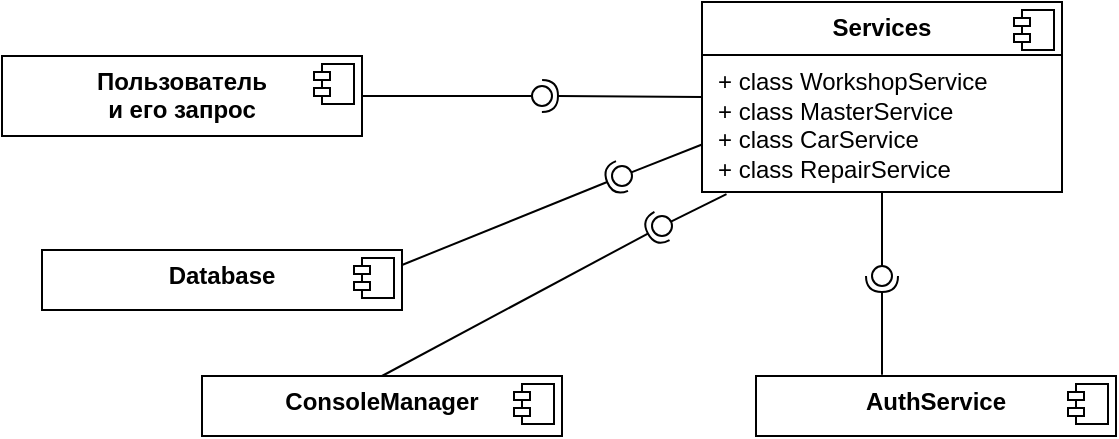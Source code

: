 <mxfile version="24.4.10" type="google">
  <diagram id="qWT8Ly94R8GrRT5GNija" name="Страница — 5">
    <mxGraphModel dx="996" dy="565" grid="1" gridSize="10" guides="1" tooltips="1" connect="1" arrows="1" fold="1" page="1" pageScale="1" pageWidth="827" pageHeight="1169" math="0" shadow="0">
      <root>
        <mxCell id="0" />
        <mxCell id="1" parent="0" />
        <mxCell id="etUCUQAmtwlgwmEgHg4T-1" value="&lt;p style=&quot;margin: 6px 0px 0px;&quot;&gt;&lt;b&gt;Пользователь &lt;br&gt;и его запрос&lt;/b&gt;&lt;/p&gt;" style="align=center;overflow=fill;html=1;dropTarget=0;whiteSpace=wrap;" parent="1" vertex="1">
          <mxGeometry x="80" y="210" width="180" height="40" as="geometry" />
        </mxCell>
        <mxCell id="etUCUQAmtwlgwmEgHg4T-2" value="" style="shape=component;jettyWidth=8;jettyHeight=4;" parent="etUCUQAmtwlgwmEgHg4T-1" vertex="1">
          <mxGeometry x="1" width="20" height="20" relative="1" as="geometry">
            <mxPoint x="-24" y="4" as="offset" />
          </mxGeometry>
        </mxCell>
        <mxCell id="etUCUQAmtwlgwmEgHg4T-4" value="" style="ellipse;whiteSpace=wrap;html=1;align=center;aspect=fixed;fillColor=none;strokeColor=none;resizable=0;perimeter=centerPerimeter;rotatable=0;allowArrows=0;points=[];outlineConnect=1;" parent="1" vertex="1">
          <mxGeometry x="400" y="290" width="10" height="10" as="geometry" />
        </mxCell>
        <mxCell id="etUCUQAmtwlgwmEgHg4T-6" value="&lt;p style=&quot;margin:0px;margin-top:6px;text-align:center;&quot;&gt;&lt;b&gt;Services&lt;/b&gt;&lt;/p&gt;&lt;hr size=&quot;1&quot; style=&quot;border-style:solid;&quot;&gt;&lt;p style=&quot;margin:0px;margin-left:8px;&quot;&gt;+ class WorkshopService&lt;br&gt;+&amp;nbsp;&lt;span style=&quot;background-color: initial;&quot;&gt;class MasterService&lt;br&gt;+&amp;nbsp;&lt;/span&gt;&lt;span style=&quot;background-color: initial;&quot;&gt;class CarService&lt;br&gt;+&amp;nbsp;&lt;/span&gt;&lt;span style=&quot;background-color: initial;&quot;&gt;class RepairService&lt;/span&gt;&lt;/p&gt;" style="align=left;overflow=fill;html=1;dropTarget=0;whiteSpace=wrap;" parent="1" vertex="1">
          <mxGeometry x="430" y="183" width="180" height="95" as="geometry" />
        </mxCell>
        <mxCell id="etUCUQAmtwlgwmEgHg4T-7" value="" style="shape=component;jettyWidth=8;jettyHeight=4;" parent="etUCUQAmtwlgwmEgHg4T-6" vertex="1">
          <mxGeometry x="1" width="20" height="20" relative="1" as="geometry">
            <mxPoint x="-24" y="4" as="offset" />
          </mxGeometry>
        </mxCell>
        <mxCell id="Uyii_B_4SFV6fDVLbJFS-2" value="&lt;p style=&quot;margin: 6px 0px 0px;&quot;&gt;&lt;b&gt;Database&lt;/b&gt;&lt;/p&gt;" style="align=center;overflow=fill;html=1;dropTarget=0;whiteSpace=wrap;" parent="1" vertex="1">
          <mxGeometry x="100" y="307" width="180" height="30" as="geometry" />
        </mxCell>
        <mxCell id="Uyii_B_4SFV6fDVLbJFS-3" value="" style="shape=component;jettyWidth=8;jettyHeight=4;" parent="Uyii_B_4SFV6fDVLbJFS-2" vertex="1">
          <mxGeometry x="1" width="20" height="20" relative="1" as="geometry">
            <mxPoint x="-24" y="4" as="offset" />
          </mxGeometry>
        </mxCell>
        <mxCell id="Uyii_B_4SFV6fDVLbJFS-4" value="&lt;p style=&quot;margin: 6px 0px 0px;&quot;&gt;&lt;b&gt;ConsoleManager&lt;/b&gt;&lt;br&gt;&lt;/p&gt;" style="align=center;overflow=fill;html=1;dropTarget=0;whiteSpace=wrap;" parent="1" vertex="1">
          <mxGeometry x="180" y="370" width="180" height="30" as="geometry" />
        </mxCell>
        <mxCell id="Uyii_B_4SFV6fDVLbJFS-5" value="" style="shape=component;jettyWidth=8;jettyHeight=4;" parent="Uyii_B_4SFV6fDVLbJFS-4" vertex="1">
          <mxGeometry x="1" width="20" height="20" relative="1" as="geometry">
            <mxPoint x="-24" y="4" as="offset" />
          </mxGeometry>
        </mxCell>
        <mxCell id="QQNSSxJeC6y90pkqs8W9-1" value="&lt;p style=&quot;margin: 6px 0px 0px;&quot;&gt;&lt;b&gt;AuthService&lt;/b&gt;&lt;br&gt;&lt;/p&gt;" style="align=center;overflow=fill;html=1;dropTarget=0;whiteSpace=wrap;" parent="1" vertex="1">
          <mxGeometry x="457" y="370" width="180" height="30" as="geometry" />
        </mxCell>
        <mxCell id="QQNSSxJeC6y90pkqs8W9-2" value="" style="shape=component;jettyWidth=8;jettyHeight=4;" parent="QQNSSxJeC6y90pkqs8W9-1" vertex="1">
          <mxGeometry x="1" width="20" height="20" relative="1" as="geometry">
            <mxPoint x="-24" y="4" as="offset" />
          </mxGeometry>
        </mxCell>
        <mxCell id="zE0nOmOwOqEYa8VH5aEC-3" value="" style="rounded=0;orthogonalLoop=1;jettySize=auto;html=1;endArrow=halfCircle;endFill=0;endSize=6;strokeWidth=1;sketch=0;exitX=1;exitY=0.25;exitDx=0;exitDy=0;" parent="1" source="Uyii_B_4SFV6fDVLbJFS-2" edge="1">
          <mxGeometry relative="1" as="geometry">
            <mxPoint x="430" y="295" as="sourcePoint" />
            <mxPoint x="390" y="270" as="targetPoint" />
          </mxGeometry>
        </mxCell>
        <mxCell id="zE0nOmOwOqEYa8VH5aEC-4" value="" style="rounded=0;orthogonalLoop=1;jettySize=auto;html=1;endArrow=oval;endFill=0;sketch=0;sourcePerimeterSpacing=0;targetPerimeterSpacing=0;endSize=10;exitX=0;exitY=0.75;exitDx=0;exitDy=0;" parent="1" source="etUCUQAmtwlgwmEgHg4T-6" edge="1">
          <mxGeometry relative="1" as="geometry">
            <mxPoint x="390" y="295" as="sourcePoint" />
            <mxPoint x="390" y="270" as="targetPoint" />
          </mxGeometry>
        </mxCell>
        <mxCell id="zE0nOmOwOqEYa8VH5aEC-5" value="" style="ellipse;whiteSpace=wrap;html=1;align=center;aspect=fixed;fillColor=none;strokeColor=none;resizable=0;perimeter=centerPerimeter;rotatable=0;allowArrows=0;points=[];outlineConnect=1;" parent="1" vertex="1">
          <mxGeometry x="405" y="290" width="10" height="10" as="geometry" />
        </mxCell>
        <mxCell id="zE0nOmOwOqEYa8VH5aEC-8" value="" style="ellipse;whiteSpace=wrap;html=1;align=center;aspect=fixed;fillColor=none;strokeColor=none;resizable=0;perimeter=centerPerimeter;rotatable=0;allowArrows=0;points=[];outlineConnect=1;" parent="1" vertex="1">
          <mxGeometry x="405" y="290" width="10" height="10" as="geometry" />
        </mxCell>
        <mxCell id="zE0nOmOwOqEYa8VH5aEC-10" value="" style="rounded=0;orthogonalLoop=1;jettySize=auto;html=1;endArrow=halfCircle;endFill=0;endSize=6;strokeWidth=1;sketch=0;exitX=0.35;exitY=-0.02;exitDx=0;exitDy=0;exitPerimeter=0;" parent="1" source="QQNSSxJeC6y90pkqs8W9-1" edge="1">
          <mxGeometry relative="1" as="geometry">
            <mxPoint x="430" y="295" as="sourcePoint" />
            <mxPoint x="520" y="320" as="targetPoint" />
          </mxGeometry>
        </mxCell>
        <mxCell id="zE0nOmOwOqEYa8VH5aEC-11" value="" style="rounded=0;orthogonalLoop=1;jettySize=auto;html=1;endArrow=oval;endFill=0;sketch=0;sourcePerimeterSpacing=0;targetPerimeterSpacing=0;endSize=10;exitX=0.5;exitY=1;exitDx=0;exitDy=0;" parent="1" source="etUCUQAmtwlgwmEgHg4T-6" edge="1">
          <mxGeometry relative="1" as="geometry">
            <mxPoint x="390" y="295" as="sourcePoint" />
            <mxPoint x="520" y="320" as="targetPoint" />
          </mxGeometry>
        </mxCell>
        <mxCell id="zE0nOmOwOqEYa8VH5aEC-12" value="" style="ellipse;whiteSpace=wrap;html=1;align=center;aspect=fixed;fillColor=none;strokeColor=none;resizable=0;perimeter=centerPerimeter;rotatable=0;allowArrows=0;points=[];outlineConnect=1;" parent="1" vertex="1">
          <mxGeometry x="405" y="290" width="10" height="10" as="geometry" />
        </mxCell>
        <mxCell id="zE0nOmOwOqEYa8VH5aEC-13" value="" style="rounded=0;orthogonalLoop=1;jettySize=auto;html=1;endArrow=halfCircle;endFill=0;endSize=6;strokeWidth=1;sketch=0;exitX=0;exitY=0.5;exitDx=0;exitDy=0;" parent="1" source="etUCUQAmtwlgwmEgHg4T-6" edge="1">
          <mxGeometry relative="1" as="geometry">
            <mxPoint x="430" y="295" as="sourcePoint" />
            <mxPoint x="350" y="230" as="targetPoint" />
          </mxGeometry>
        </mxCell>
        <mxCell id="zE0nOmOwOqEYa8VH5aEC-14" value="" style="rounded=0;orthogonalLoop=1;jettySize=auto;html=1;endArrow=oval;endFill=0;sketch=0;sourcePerimeterSpacing=0;targetPerimeterSpacing=0;endSize=10;exitX=1;exitY=0.5;exitDx=0;exitDy=0;" parent="1" source="etUCUQAmtwlgwmEgHg4T-1" edge="1">
          <mxGeometry relative="1" as="geometry">
            <mxPoint x="390" y="295" as="sourcePoint" />
            <mxPoint x="350" y="230" as="targetPoint" />
          </mxGeometry>
        </mxCell>
        <mxCell id="zE0nOmOwOqEYa8VH5aEC-15" value="" style="ellipse;whiteSpace=wrap;html=1;align=center;aspect=fixed;fillColor=none;strokeColor=none;resizable=0;perimeter=centerPerimeter;rotatable=0;allowArrows=0;points=[];outlineConnect=1;" parent="1" vertex="1">
          <mxGeometry x="405" y="290" width="10" height="10" as="geometry" />
        </mxCell>
        <mxCell id="zE0nOmOwOqEYa8VH5aEC-16" value="" style="rounded=0;orthogonalLoop=1;jettySize=auto;html=1;endArrow=halfCircle;endFill=0;endSize=6;strokeWidth=1;sketch=0;exitX=0.5;exitY=0;exitDx=0;exitDy=0;" parent="1" source="Uyii_B_4SFV6fDVLbJFS-4" target="zE0nOmOwOqEYa8VH5aEC-18" edge="1">
          <mxGeometry relative="1" as="geometry">
            <mxPoint x="430" y="295" as="sourcePoint" />
          </mxGeometry>
        </mxCell>
        <mxCell id="zE0nOmOwOqEYa8VH5aEC-17" value="" style="rounded=0;orthogonalLoop=1;jettySize=auto;html=1;endArrow=oval;endFill=0;sketch=0;sourcePerimeterSpacing=0;targetPerimeterSpacing=0;endSize=10;exitX=0.068;exitY=1.011;exitDx=0;exitDy=0;exitPerimeter=0;" parent="1" source="etUCUQAmtwlgwmEgHg4T-6" target="zE0nOmOwOqEYa8VH5aEC-18" edge="1">
          <mxGeometry relative="1" as="geometry">
            <mxPoint x="390" y="295" as="sourcePoint" />
          </mxGeometry>
        </mxCell>
        <mxCell id="zE0nOmOwOqEYa8VH5aEC-18" value="" style="ellipse;whiteSpace=wrap;html=1;align=center;aspect=fixed;fillColor=none;strokeColor=none;resizable=0;perimeter=centerPerimeter;rotatable=0;allowArrows=0;points=[];outlineConnect=1;" parent="1" vertex="1">
          <mxGeometry x="405" y="290" width="10" height="10" as="geometry" />
        </mxCell>
      </root>
    </mxGraphModel>
  </diagram>
</mxfile>
